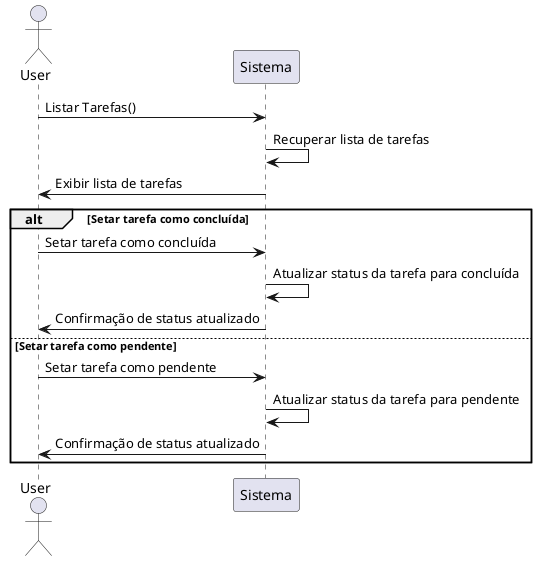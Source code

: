 @startuml
actor User
participant "Sistema" as Sistema

User -> Sistema: Listar Tarefas()
Sistema -> Sistema: Recuperar lista de tarefas
Sistema -> User: Exibir lista de tarefas

alt Setar tarefa como concluída
    User -> Sistema: Setar tarefa como concluída
    Sistema -> Sistema: Atualizar status da tarefa para concluída
    Sistema -> User: Confirmação de status atualizado
else Setar tarefa como pendente
    User -> Sistema: Setar tarefa como pendente
    Sistema -> Sistema: Atualizar status da tarefa para pendente
    Sistema -> User: Confirmação de status atualizado
end
@enduml
